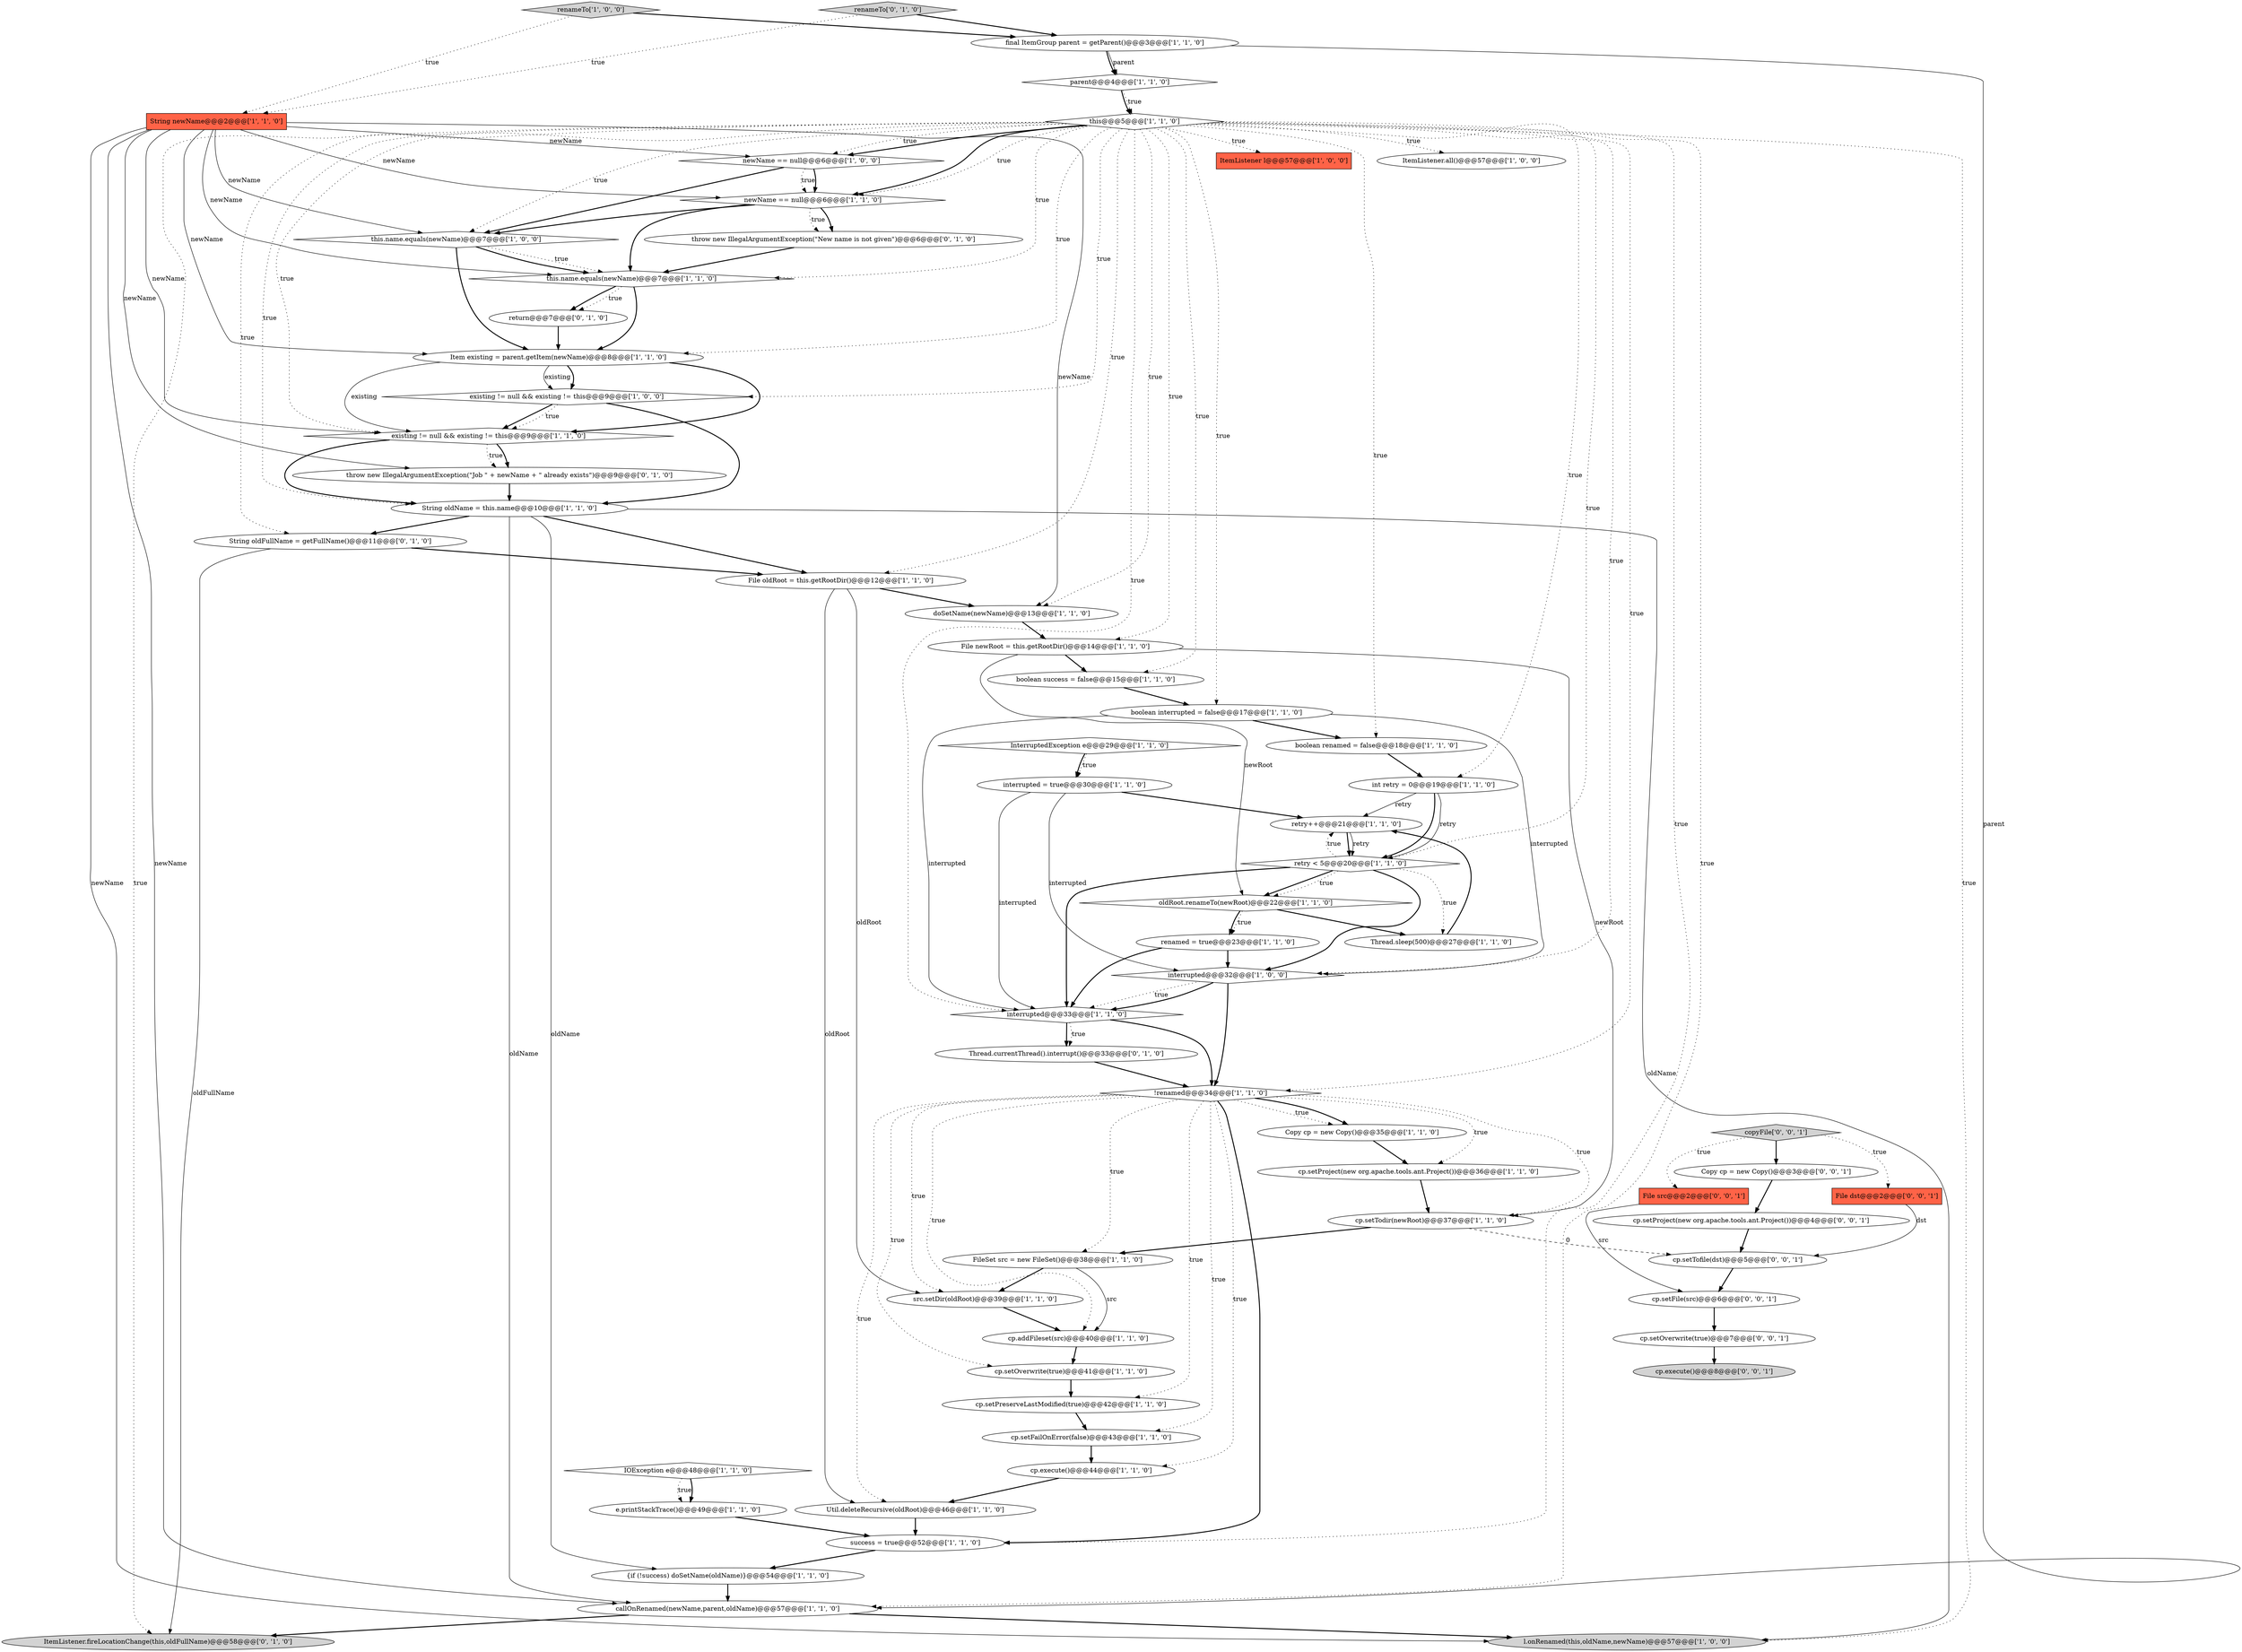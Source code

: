digraph {
0 [style = filled, label = "interrupted = true@@@30@@@['1', '1', '0']", fillcolor = white, shape = ellipse image = "AAA0AAABBB1BBB"];
50 [style = filled, label = "throw new IllegalArgumentException(\"New name is not given\")@@@6@@@['0', '1', '0']", fillcolor = white, shape = ellipse image = "AAA0AAABBB2BBB"];
20 [style = filled, label = "interrupted@@@32@@@['1', '0', '0']", fillcolor = white, shape = diamond image = "AAA0AAABBB1BBB"];
31 [style = filled, label = "IOException e@@@48@@@['1', '1', '0']", fillcolor = white, shape = diamond image = "AAA0AAABBB1BBB"];
34 [style = filled, label = "!renamed@@@34@@@['1', '1', '0']", fillcolor = white, shape = diamond image = "AAA0AAABBB1BBB"];
41 [style = filled, label = "success = true@@@52@@@['1', '1', '0']", fillcolor = white, shape = ellipse image = "AAA0AAABBB1BBB"];
57 [style = filled, label = "cp.setProject(new org.apache.tools.ant.Project())@@@4@@@['0', '0', '1']", fillcolor = white, shape = ellipse image = "AAA0AAABBB3BBB"];
24 [style = filled, label = "src.setDir(oldRoot)@@@39@@@['1', '1', '0']", fillcolor = white, shape = ellipse image = "AAA0AAABBB1BBB"];
52 [style = filled, label = "String oldFullName = getFullName()@@@11@@@['0', '1', '0']", fillcolor = white, shape = ellipse image = "AAA1AAABBB2BBB"];
2 [style = filled, label = "e.printStackTrace()@@@49@@@['1', '1', '0']", fillcolor = white, shape = ellipse image = "AAA0AAABBB1BBB"];
12 [style = filled, label = "ItemListener l@@@57@@@['1', '0', '0']", fillcolor = tomato, shape = box image = "AAA0AAABBB1BBB"];
5 [style = filled, label = "boolean success = false@@@15@@@['1', '1', '0']", fillcolor = white, shape = ellipse image = "AAA0AAABBB1BBB"];
8 [style = filled, label = "existing != null && existing != this@@@9@@@['1', '0', '0']", fillcolor = white, shape = diamond image = "AAA0AAABBB1BBB"];
18 [style = filled, label = "this.name.equals(newName)@@@7@@@['1', '0', '0']", fillcolor = white, shape = diamond image = "AAA0AAABBB1BBB"];
37 [style = filled, label = "FileSet src = new FileSet()@@@38@@@['1', '1', '0']", fillcolor = white, shape = ellipse image = "AAA0AAABBB1BBB"];
56 [style = filled, label = "File dst@@@2@@@['0', '0', '1']", fillcolor = tomato, shape = box image = "AAA0AAABBB3BBB"];
58 [style = filled, label = "cp.execute()@@@8@@@['0', '0', '1']", fillcolor = lightgray, shape = ellipse image = "AAA0AAABBB3BBB"];
53 [style = filled, label = "ItemListener.fireLocationChange(this,oldFullName)@@@58@@@['0', '1', '0']", fillcolor = lightgray, shape = ellipse image = "AAA0AAABBB2BBB"];
36 [style = filled, label = "File oldRoot = this.getRootDir()@@@12@@@['1', '1', '0']", fillcolor = white, shape = ellipse image = "AAA0AAABBB1BBB"];
59 [style = filled, label = "cp.setFile(src)@@@6@@@['0', '0', '1']", fillcolor = white, shape = ellipse image = "AAA0AAABBB3BBB"];
11 [style = filled, label = "retry++@@@21@@@['1', '1', '0']", fillcolor = white, shape = ellipse image = "AAA0AAABBB1BBB"];
51 [style = filled, label = "return@@@7@@@['0', '1', '0']", fillcolor = white, shape = ellipse image = "AAA0AAABBB2BBB"];
16 [style = filled, label = "oldRoot.renameTo(newRoot)@@@22@@@['1', '1', '0']", fillcolor = white, shape = diamond image = "AAA0AAABBB1BBB"];
21 [style = filled, label = "renameTo['1', '0', '0']", fillcolor = lightgray, shape = diamond image = "AAA0AAABBB1BBB"];
30 [style = filled, label = "String newName@@@2@@@['1', '1', '0']", fillcolor = tomato, shape = box image = "AAA0AAABBB1BBB"];
32 [style = filled, label = "cp.setOverwrite(true)@@@41@@@['1', '1', '0']", fillcolor = white, shape = ellipse image = "AAA0AAABBB1BBB"];
46 [style = filled, label = "this@@@5@@@['1', '1', '0']", fillcolor = white, shape = diamond image = "AAA0AAABBB1BBB"];
63 [style = filled, label = "Copy cp = new Copy()@@@3@@@['0', '0', '1']", fillcolor = white, shape = ellipse image = "AAA0AAABBB3BBB"];
7 [style = filled, label = "final ItemGroup parent = getParent()@@@3@@@['1', '1', '0']", fillcolor = white, shape = ellipse image = "AAA0AAABBB1BBB"];
26 [style = filled, label = "l.onRenamed(this,oldName,newName)@@@57@@@['1', '0', '0']", fillcolor = lightgray, shape = ellipse image = "AAA0AAABBB1BBB"];
49 [style = filled, label = "renameTo['0', '1', '0']", fillcolor = lightgray, shape = diamond image = "AAA0AAABBB2BBB"];
10 [style = filled, label = "callOnRenamed(newName,parent,oldName)@@@57@@@['1', '1', '0']", fillcolor = white, shape = ellipse image = "AAA0AAABBB1BBB"];
17 [style = filled, label = "Thread.sleep(500)@@@27@@@['1', '1', '0']", fillcolor = white, shape = ellipse image = "AAA0AAABBB1BBB"];
22 [style = filled, label = "interrupted@@@33@@@['1', '1', '0']", fillcolor = white, shape = diamond image = "AAA0AAABBB1BBB"];
39 [style = filled, label = "this.name.equals(newName)@@@7@@@['1', '1', '0']", fillcolor = white, shape = diamond image = "AAA0AAABBB1BBB"];
4 [style = filled, label = "InterruptedException e@@@29@@@['1', '1', '0']", fillcolor = white, shape = diamond image = "AAA0AAABBB1BBB"];
42 [style = filled, label = "boolean interrupted = false@@@17@@@['1', '1', '0']", fillcolor = white, shape = ellipse image = "AAA0AAABBB1BBB"];
60 [style = filled, label = "cp.setOverwrite(true)@@@7@@@['0', '0', '1']", fillcolor = white, shape = ellipse image = "AAA0AAABBB3BBB"];
9 [style = filled, label = "retry < 5@@@20@@@['1', '1', '0']", fillcolor = white, shape = diamond image = "AAA0AAABBB1BBB"];
61 [style = filled, label = "copyFile['0', '0', '1']", fillcolor = lightgray, shape = diamond image = "AAA0AAABBB3BBB"];
25 [style = filled, label = "existing != null && existing != this@@@9@@@['1', '1', '0']", fillcolor = white, shape = diamond image = "AAA0AAABBB1BBB"];
23 [style = filled, label = "doSetName(newName)@@@13@@@['1', '1', '0']", fillcolor = white, shape = ellipse image = "AAA0AAABBB1BBB"];
19 [style = filled, label = "Item existing = parent.getItem(newName)@@@8@@@['1', '1', '0']", fillcolor = white, shape = ellipse image = "AAA0AAABBB1BBB"];
6 [style = filled, label = "Util.deleteRecursive(oldRoot)@@@46@@@['1', '1', '0']", fillcolor = white, shape = ellipse image = "AAA0AAABBB1BBB"];
15 [style = filled, label = "ItemListener.all()@@@57@@@['1', '0', '0']", fillcolor = white, shape = ellipse image = "AAA0AAABBB1BBB"];
47 [style = filled, label = "boolean renamed = false@@@18@@@['1', '1', '0']", fillcolor = white, shape = ellipse image = "AAA0AAABBB1BBB"];
3 [style = filled, label = "String oldName = this.name@@@10@@@['1', '1', '0']", fillcolor = white, shape = ellipse image = "AAA0AAABBB1BBB"];
1 [style = filled, label = "File newRoot = this.getRootDir()@@@14@@@['1', '1', '0']", fillcolor = white, shape = ellipse image = "AAA0AAABBB1BBB"];
14 [style = filled, label = "renamed = true@@@23@@@['1', '1', '0']", fillcolor = white, shape = ellipse image = "AAA0AAABBB1BBB"];
27 [style = filled, label = "cp.setTodir(newRoot)@@@37@@@['1', '1', '0']", fillcolor = white, shape = ellipse image = "AAA0AAABBB1BBB"];
13 [style = filled, label = "parent@@@4@@@['1', '1', '0']", fillcolor = white, shape = diamond image = "AAA0AAABBB1BBB"];
29 [style = filled, label = "cp.addFileset(src)@@@40@@@['1', '1', '0']", fillcolor = white, shape = ellipse image = "AAA0AAABBB1BBB"];
40 [style = filled, label = "newName == null@@@6@@@['1', '0', '0']", fillcolor = white, shape = diamond image = "AAA0AAABBB1BBB"];
28 [style = filled, label = "cp.setProject(new org.apache.tools.ant.Project())@@@36@@@['1', '1', '0']", fillcolor = white, shape = ellipse image = "AAA0AAABBB1BBB"];
44 [style = filled, label = "newName == null@@@6@@@['1', '1', '0']", fillcolor = white, shape = diamond image = "AAA0AAABBB1BBB"];
64 [style = filled, label = "cp.setTofile(dst)@@@5@@@['0', '0', '1']", fillcolor = white, shape = ellipse image = "AAA0AAABBB3BBB"];
38 [style = filled, label = "{if (!success) doSetName(oldName)}@@@54@@@['1', '1', '0']", fillcolor = white, shape = ellipse image = "AAA0AAABBB1BBB"];
45 [style = filled, label = "Copy cp = new Copy()@@@35@@@['1', '1', '0']", fillcolor = white, shape = ellipse image = "AAA0AAABBB1BBB"];
33 [style = filled, label = "int retry = 0@@@19@@@['1', '1', '0']", fillcolor = white, shape = ellipse image = "AAA0AAABBB1BBB"];
43 [style = filled, label = "cp.execute()@@@44@@@['1', '1', '0']", fillcolor = white, shape = ellipse image = "AAA0AAABBB1BBB"];
54 [style = filled, label = "Thread.currentThread().interrupt()@@@33@@@['0', '1', '0']", fillcolor = white, shape = ellipse image = "AAA0AAABBB2BBB"];
55 [style = filled, label = "throw new IllegalArgumentException(\"Job \" + newName + \" already exists\")@@@9@@@['0', '1', '0']", fillcolor = white, shape = ellipse image = "AAA0AAABBB2BBB"];
35 [style = filled, label = "cp.setFailOnError(false)@@@43@@@['1', '1', '0']", fillcolor = white, shape = ellipse image = "AAA0AAABBB1BBB"];
62 [style = filled, label = "File src@@@2@@@['0', '0', '1']", fillcolor = tomato, shape = box image = "AAA0AAABBB3BBB"];
48 [style = filled, label = "cp.setPreserveLastModified(true)@@@42@@@['1', '1', '0']", fillcolor = white, shape = ellipse image = "AAA0AAABBB1BBB"];
30->23 [style = solid, label="newName"];
37->29 [style = solid, label="src"];
46->53 [style = dotted, label="true"];
46->40 [style = dotted, label="true"];
34->29 [style = dotted, label="true"];
46->52 [style = dotted, label="true"];
25->3 [style = bold, label=""];
30->18 [style = solid, label="newName"];
46->18 [style = dotted, label="true"];
31->2 [style = dotted, label="true"];
46->44 [style = bold, label=""];
47->33 [style = bold, label=""];
62->59 [style = solid, label="src"];
19->8 [style = bold, label=""];
13->46 [style = dotted, label="true"];
2->41 [style = bold, label=""];
46->33 [style = dotted, label="true"];
30->39 [style = solid, label="newName"];
4->0 [style = dotted, label="true"];
46->40 [style = bold, label=""];
56->64 [style = solid, label="dst"];
46->47 [style = dotted, label="true"];
7->13 [style = bold, label=""];
34->24 [style = dotted, label="true"];
49->30 [style = dotted, label="true"];
3->10 [style = solid, label="oldName"];
29->32 [style = bold, label=""];
8->25 [style = bold, label=""];
41->38 [style = bold, label=""];
34->28 [style = dotted, label="true"];
39->51 [style = bold, label=""];
60->58 [style = bold, label=""];
46->44 [style = dotted, label="true"];
33->9 [style = bold, label=""];
30->55 [style = solid, label="newName"];
46->15 [style = dotted, label="true"];
42->22 [style = solid, label="interrupted"];
34->45 [style = dotted, label="true"];
24->29 [style = bold, label=""];
50->39 [style = bold, label=""];
0->20 [style = solid, label="interrupted"];
46->8 [style = dotted, label="true"];
36->6 [style = solid, label="oldRoot"];
18->39 [style = dotted, label="true"];
46->22 [style = dotted, label="true"];
1->5 [style = bold, label=""];
39->51 [style = dotted, label="true"];
1->16 [style = solid, label="newRoot"];
43->6 [style = bold, label=""];
44->18 [style = bold, label=""];
61->62 [style = dotted, label="true"];
38->10 [style = bold, label=""];
9->16 [style = bold, label=""];
9->20 [style = bold, label=""];
9->11 [style = dotted, label="true"];
16->14 [style = dotted, label="true"];
34->48 [style = dotted, label="true"];
8->25 [style = dotted, label="true"];
46->25 [style = dotted, label="true"];
5->42 [style = bold, label=""];
0->11 [style = bold, label=""];
52->53 [style = solid, label="oldFullName"];
8->3 [style = bold, label=""];
46->41 [style = dotted, label="true"];
30->10 [style = solid, label="newName"];
46->26 [style = dotted, label="true"];
28->27 [style = bold, label=""];
45->28 [style = bold, label=""];
46->12 [style = dotted, label="true"];
46->9 [style = dotted, label="true"];
30->40 [style = solid, label="newName"];
44->50 [style = bold, label=""];
13->46 [style = bold, label=""];
17->11 [style = bold, label=""];
34->43 [style = dotted, label="true"];
46->19 [style = dotted, label="true"];
46->42 [style = dotted, label="true"];
7->13 [style = solid, label="parent"];
48->35 [style = bold, label=""];
39->19 [style = bold, label=""];
3->52 [style = bold, label=""];
61->56 [style = dotted, label="true"];
57->64 [style = bold, label=""];
44->39 [style = bold, label=""];
6->41 [style = bold, label=""];
10->26 [style = bold, label=""];
14->22 [style = bold, label=""];
52->36 [style = bold, label=""];
34->6 [style = dotted, label="true"];
42->47 [style = bold, label=""];
46->39 [style = dotted, label="true"];
46->5 [style = dotted, label="true"];
37->24 [style = bold, label=""];
46->20 [style = dotted, label="true"];
25->55 [style = dotted, label="true"];
46->36 [style = dotted, label="true"];
51->19 [style = bold, label=""];
19->8 [style = solid, label="existing"];
35->43 [style = bold, label=""];
18->39 [style = bold, label=""];
30->26 [style = solid, label="newName"];
20->22 [style = bold, label=""];
34->45 [style = bold, label=""];
33->11 [style = solid, label="retry"];
27->37 [style = bold, label=""];
40->18 [style = bold, label=""];
30->44 [style = solid, label="newName"];
9->17 [style = dotted, label="true"];
46->34 [style = dotted, label="true"];
21->30 [style = dotted, label="true"];
19->25 [style = bold, label=""];
44->50 [style = dotted, label="true"];
22->54 [style = dotted, label="true"];
34->41 [style = bold, label=""];
30->19 [style = solid, label="newName"];
42->20 [style = solid, label="interrupted"];
21->7 [style = bold, label=""];
25->55 [style = bold, label=""];
3->36 [style = bold, label=""];
9->16 [style = dotted, label="true"];
46->1 [style = dotted, label="true"];
16->17 [style = bold, label=""];
20->34 [style = bold, label=""];
9->22 [style = bold, label=""];
30->25 [style = solid, label="newName"];
61->63 [style = bold, label=""];
40->44 [style = dotted, label="true"];
33->9 [style = solid, label="retry"];
64->59 [style = bold, label=""];
23->1 [style = bold, label=""];
59->60 [style = bold, label=""];
34->35 [style = dotted, label="true"];
11->9 [style = bold, label=""];
34->27 [style = dotted, label="true"];
3->26 [style = solid, label="oldName"];
19->25 [style = solid, label="existing"];
36->23 [style = bold, label=""];
3->38 [style = solid, label="oldName"];
40->44 [style = bold, label=""];
10->53 [style = bold, label=""];
36->24 [style = solid, label="oldRoot"];
22->34 [style = bold, label=""];
34->32 [style = dotted, label="true"];
18->19 [style = bold, label=""];
16->14 [style = bold, label=""];
0->22 [style = solid, label="interrupted"];
20->22 [style = dotted, label="true"];
1->27 [style = solid, label="newRoot"];
31->2 [style = bold, label=""];
32->48 [style = bold, label=""];
11->9 [style = solid, label="retry"];
55->3 [style = bold, label=""];
46->23 [style = dotted, label="true"];
63->57 [style = bold, label=""];
49->7 [style = bold, label=""];
22->54 [style = bold, label=""];
34->37 [style = dotted, label="true"];
7->10 [style = solid, label="parent"];
27->64 [style = dashed, label="0"];
46->3 [style = dotted, label="true"];
14->20 [style = bold, label=""];
4->0 [style = bold, label=""];
46->10 [style = dotted, label="true"];
54->34 [style = bold, label=""];
}
